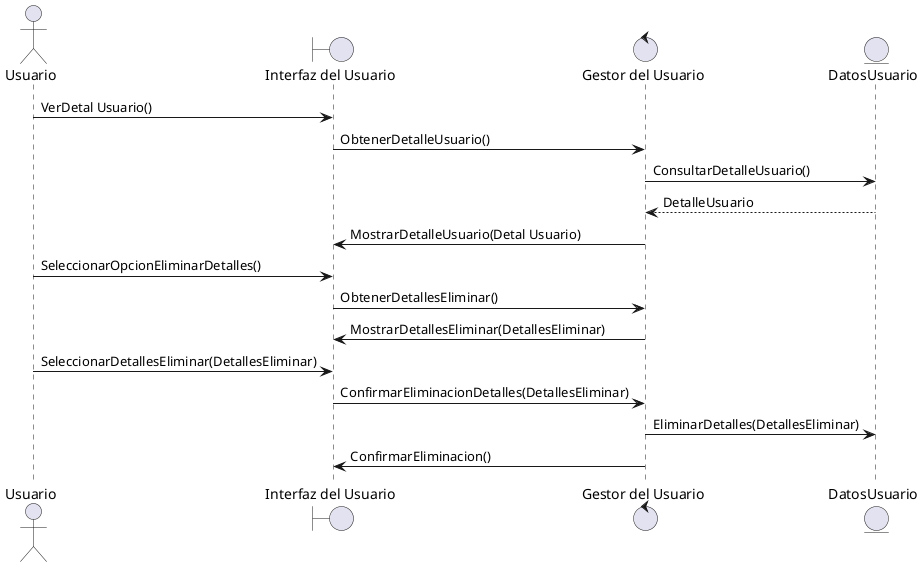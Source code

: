@startuml
actor Usuario

boundary "Interfaz del Usuario"
control "Gestor del Usuario"
entity "DatosUsuario"

Usuario -> "Interfaz del Usuario": VerDetal Usuario()
"Interfaz del Usuario" -> "Gestor del Usuario": ObtenerDetalleUsuario()
"Gestor del Usuario" -> "DatosUsuario": ConsultarDetalleUsuario()
"DatosUsuario" --> "Gestor del Usuario": DetalleUsuario
"Gestor del Usuario" -> "Interfaz del Usuario": MostrarDetalleUsuario(Detal Usuario)
Usuario -> "Interfaz del Usuario": SeleccionarOpcionEliminarDetalles()
"Interfaz del Usuario" -> "Gestor del Usuario": ObtenerDetallesEliminar()
"Gestor del Usuario" -> "Interfaz del Usuario": MostrarDetallesEliminar(DetallesEliminar)
Usuario -> "Interfaz del Usuario": SeleccionarDetallesEliminar(DetallesEliminar)
"Interfaz del Usuario" -> "Gestor del Usuario": ConfirmarEliminacionDetalles(DetallesEliminar)
"Gestor del Usuario" -> "DatosUsuario": EliminarDetalles(DetallesEliminar)
"Gestor del Usuario" -> "Interfaz del Usuario": ConfirmarEliminacion()

@enduml